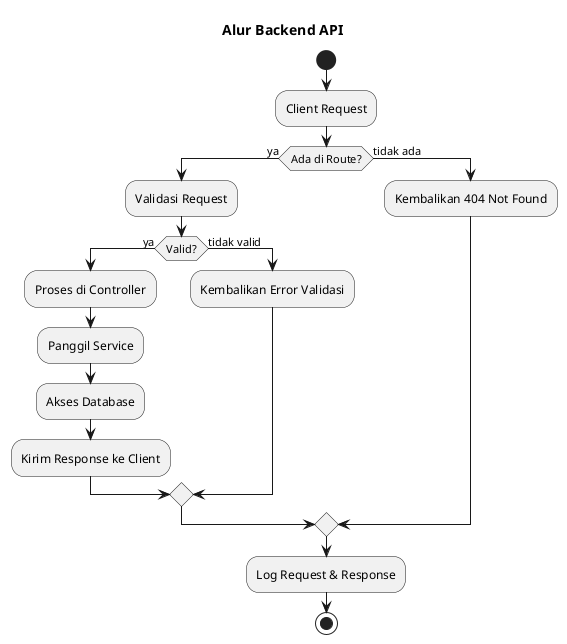 @startuml
title Alur Backend API

start

:Client Request;

if (Ada di Route?) then (ya)
  :Validasi Request;
  if (Valid?) then (ya)
    :Proses di Controller;
    :Panggil Service;
    :Akses Database;
    :Kirim Response ke Client;
  else (tidak valid)
    :Kembalikan Error Validasi;
  endif
else (tidak ada)
  :Kembalikan 404 Not Found;
endif

:Log Request & Response;

stop

@enduml